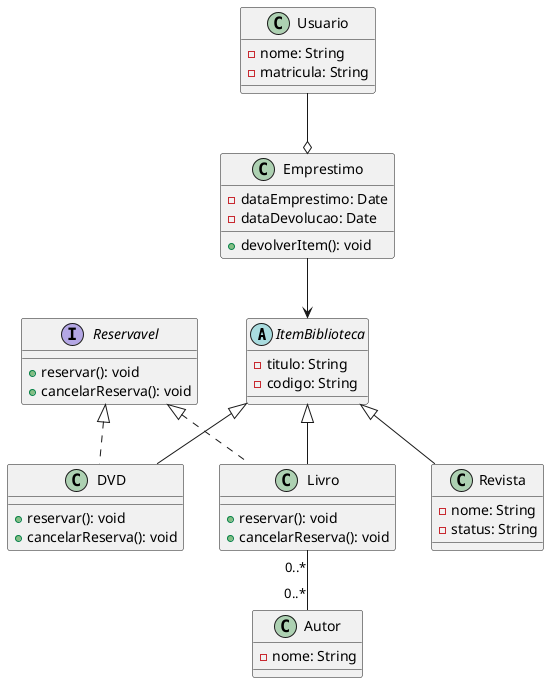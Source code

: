 @startuml
abstract class ItemBiblioteca {
    - titulo: String
    - codigo: String
}

class Livro extends ItemBiblioteca implements Reservavel {
    + reservar(): void
    + cancelarReserva(): void
}

class Revista extends ItemBiblioteca {
    - nome: String
    - status: String
}

class DVD extends ItemBiblioteca implements Reservavel {
    + reservar(): void
    + cancelarReserva(): void
}

interface Reservavel {
    + reservar(): void
    + cancelarReserva(): void
}

class Autor {
    - nome: String
}

class Usuario {
    - nome: String
    - matricula: String
}

class Emprestimo {
    - dataEmprestimo: Date
    - dataDevolucao: Date
    + devolverItem(): void
}

Livro "0..*" -- "0..*" Autor
Usuario --o Emprestimo
Emprestimo --> ItemBiblioteca
@enduml
